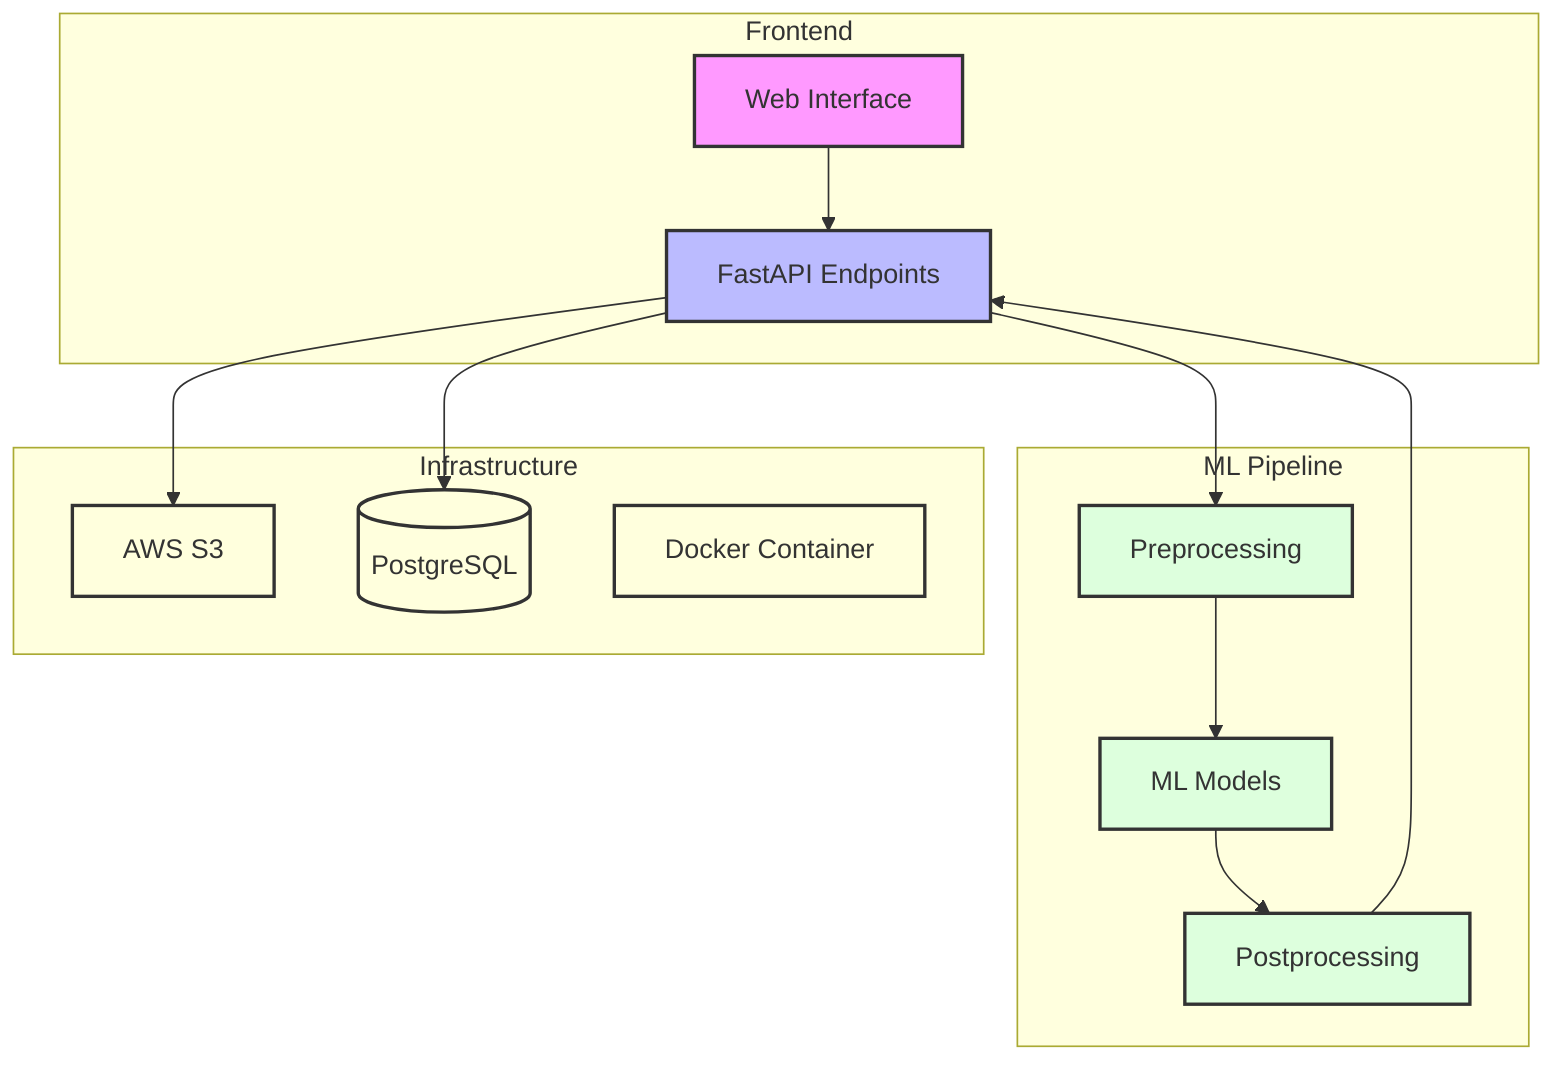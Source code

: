graph TB
    subgraph Frontend
        UI[Web Interface]
        API[FastAPI Endpoints]
    end

    subgraph ML Pipeline
        Pre[Preprocessing]
        Model[ML Models]
        Post[Postprocessing]
    end

    subgraph Infrastructure
        S3[AWS S3]
        DB[(PostgreSQL)]
        Docker[Docker Container]
    end

    UI --> API
    API --> Pre
    Pre --> Model
    Model --> Post
    Post --> API
    API --> S3
    API --> DB
    
    style UI fill:#f9f,stroke:#333,stroke-width:2px
    style API fill:#bbf,stroke:#333,stroke-width:2px
    style Pre fill:#dfd,stroke:#333,stroke-width:2px
    style Model fill:#dfd,stroke:#333,stroke-width:2px
    style Post fill:#dfd,stroke:#333,stroke-width:2px
    style S3 fill:#ffd,stroke:#333,stroke-width:2px
    style DB fill:#ffd,stroke:#333,stroke-width:2px
    style Docker fill:#ffd,stroke:#333,stroke-width:2px